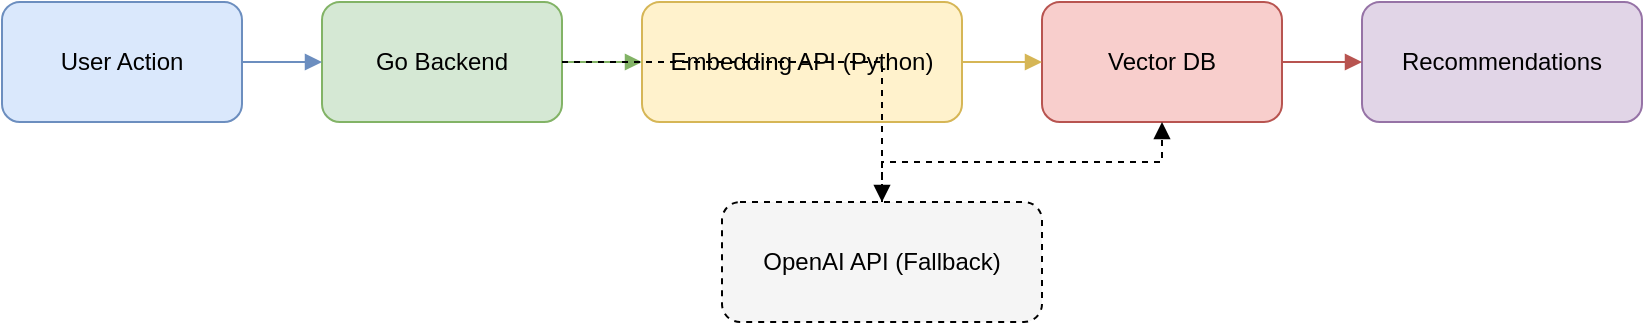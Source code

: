 <mxfile>
  <diagram name="Arquitetura AffinityMind" id="1">
    <mxGraphModel dx="1000" dy="600" grid="1" gridSize="10" guides="1" tooltips="1" connect="1" arrows="1" fold="1" page="1" pageScale="1" pageWidth="827" pageHeight="1169" math="0" shadow="0">
      <root>
        <mxCell id="0" />
        <mxCell id="1" parent="0" />
        <mxCell id="2" value="User Action" style="rounded=1;whiteSpace=wrap;html=1;fillColor=#dae8fc;strokeColor=#6c8ebf;" vertex="1" parent="1">
          <mxGeometry x="40" y="120" width="120" height="60" as="geometry" />
        </mxCell>
        <mxCell id="3" value="Go Backend" style="rounded=1;whiteSpace=wrap;html=1;fillColor=#d5e8d4;strokeColor=#82b366;" vertex="1" parent="1">
          <mxGeometry x="200" y="120" width="120" height="60" as="geometry" />
        </mxCell>
        <mxCell id="4" value="Embedding API (Python)" style="rounded=1;whiteSpace=wrap;html=1;fillColor=#fff2cc;strokeColor=#d6b656;" vertex="1" parent="1">
          <mxGeometry x="360" y="120" width="160" height="60" as="geometry" />
        </mxCell>
        <mxCell id="5" value="Vector DB" style="rounded=1;whiteSpace=wrap;html=1;fillColor=#f8cecc;strokeColor=#b85450;" vertex="1" parent="1">
          <mxGeometry x="560" y="120" width="120" height="60" as="geometry" />
        </mxCell>
        <mxCell id="6" value="Recommendations" style="rounded=1;whiteSpace=wrap;html=1;fillColor=#e1d5e7;strokeColor=#9673a6;" vertex="1" parent="1">
          <mxGeometry x="720" y="120" width="140" height="60" as="geometry" />
        </mxCell>
        <mxCell id="7" style="edgeStyle=orthogonalEdgeStyle;rounded=0;orthogonalLoop=1;jettySize=auto;html=1;endArrow=block;endFill=1;strokeColor=#6c8ebf;" edge="1" parent="1" source="2" target="3">
          <mxGeometry relative="1" as="geometry" />
        </mxCell>
        <mxCell id="8" style="edgeStyle=orthogonalEdgeStyle;rounded=0;orthogonalLoop=1;jettySize=auto;html=1;endArrow=block;endFill=1;strokeColor=#82b366;" edge="1" parent="1" source="3" target="4">
          <mxGeometry relative="1" as="geometry" />
        </mxCell>
        <mxCell id="9" style="edgeStyle=orthogonalEdgeStyle;rounded=0;orthogonalLoop=1;jettySize=auto;html=1;endArrow=block;endFill=1;strokeColor=#d6b656;" edge="1" parent="1" source="4" target="5">
          <mxGeometry relative="1" as="geometry" />
        </mxCell>
        <mxCell id="10" style="edgeStyle=orthogonalEdgeStyle;rounded=0;orthogonalLoop=1;jettySize=auto;html=1;endArrow=block;endFill=1;strokeColor=#b85450;" edge="1" parent="1" source="5" target="6">
          <mxGeometry relative="1" as="geometry" />
        </mxCell>
        <mxCell id="11" value="OpenAI API (Fallback)" style="rounded=1;whiteSpace=wrap;html=1;fillColor=#f5f5f5;strokeColor=#000000;dashed=1;" vertex="1" parent="1">
          <mxGeometry x="400" y="220" width="160" height="60" as="geometry" />
        </mxCell>
        <mxCell id="12" style="edgeStyle=orthogonalEdgeStyle;rounded=0;orthogonalLoop=1;jettySize=auto;html=1;dashed=1;endArrow=block;endFill=1;strokeColor=#000000;" edge="1" parent="1" source="3" target="11">
          <mxGeometry relative="1" as="geometry">
            <mxPoint x="480" y="180" as="offset" />
          </mxGeometry>
        </mxCell>
        <mxCell id="13" style="edgeStyle=orthogonalEdgeStyle;rounded=0;orthogonalLoop=1;jettySize=auto;html=1;dashed=1;endArrow=block;endFill=1;strokeColor=#000000;" edge="1" parent="1" source="11" target="5">
          <mxGeometry relative="1" as="geometry" />
        </mxCell>
      </root>
    </mxGraphModel>
  </diagram>
</mxfile> 